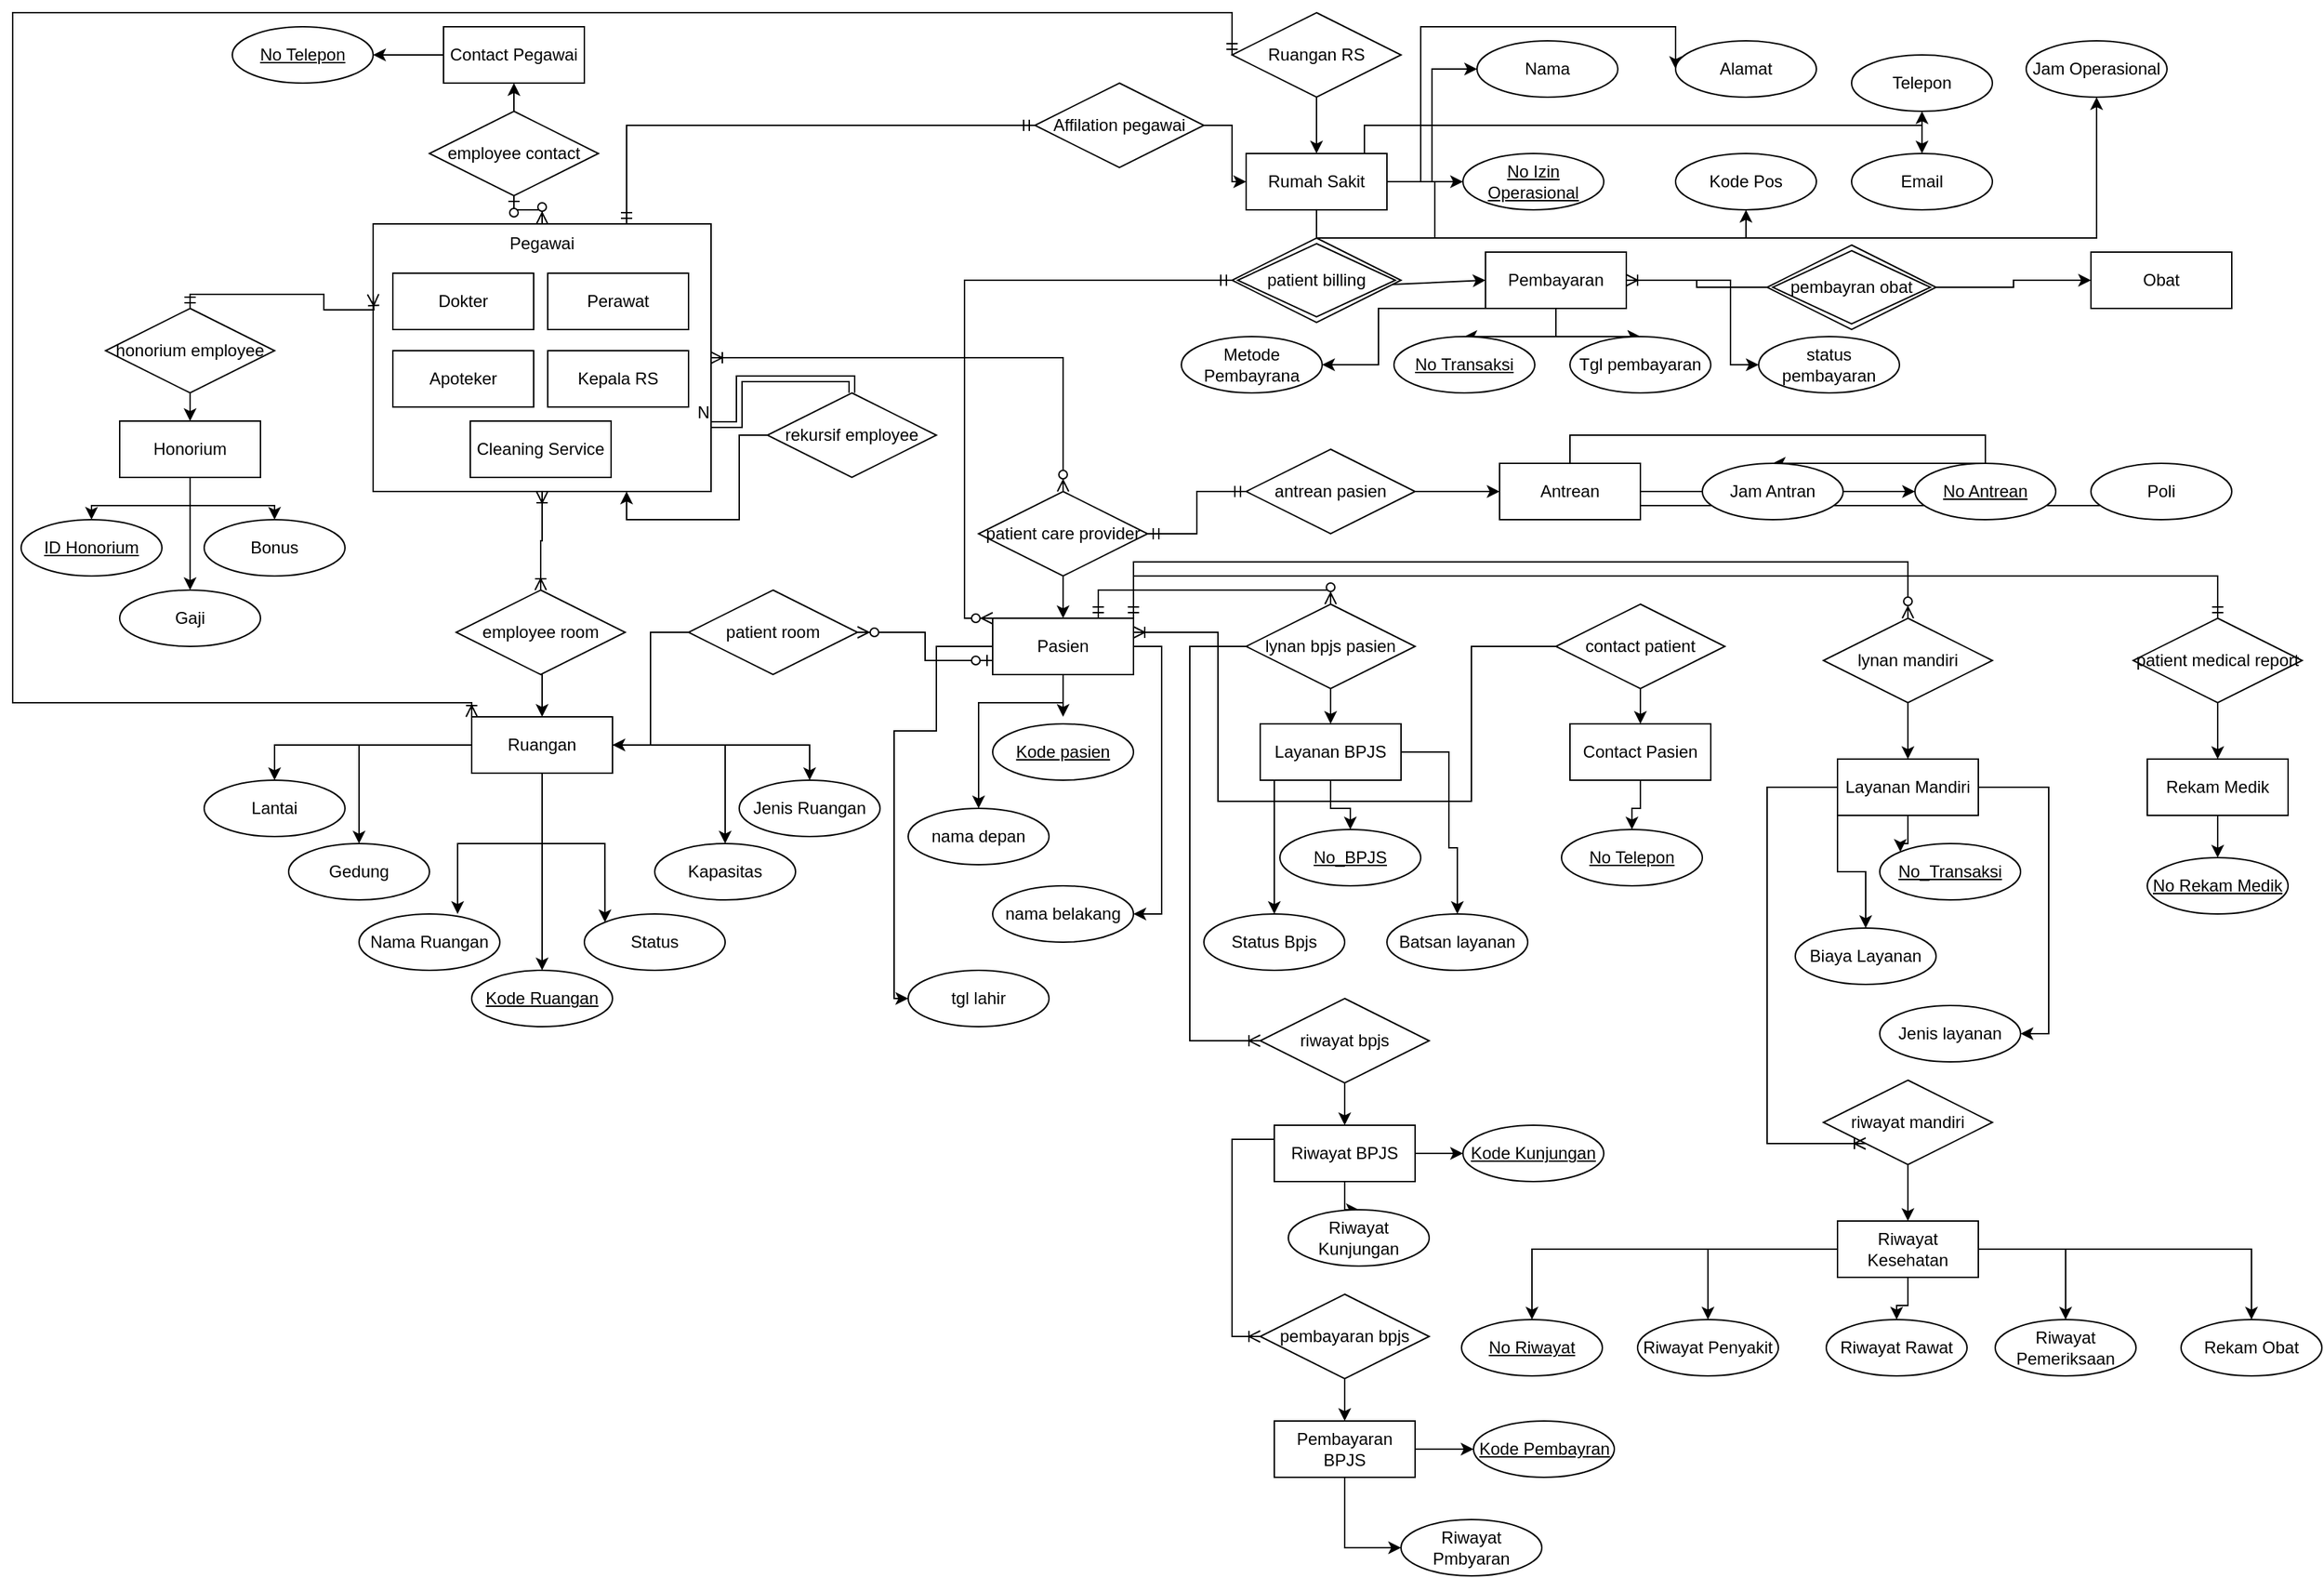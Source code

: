 <mxfile version="21.1.1" type="github">
  <diagram name="Halaman-1" id="XmxOvHVFqEo9q_UAqhoj">
    <mxGraphModel dx="1120" dy="452" grid="1" gridSize="10" guides="1" tooltips="1" connect="1" arrows="1" fold="1" page="1" pageScale="1" pageWidth="827" pageHeight="1169" math="0" shadow="0">
      <root>
        <mxCell id="0" />
        <mxCell id="1" parent="0" />
        <mxCell id="PxqxfpaHqG03hSLTdIMs-1" value="Pegawai" style="whiteSpace=wrap;html=1;align=center;verticalAlign=top;" parent="1" vertex="1">
          <mxGeometry x="266" y="170" width="240" height="190" as="geometry" />
        </mxCell>
        <mxCell id="PxqxfpaHqG03hSLTdIMs-2" value="Dokter" style="whiteSpace=wrap;html=1;align=center;" parent="1" vertex="1">
          <mxGeometry x="280" y="205" width="100" height="40" as="geometry" />
        </mxCell>
        <mxCell id="PxqxfpaHqG03hSLTdIMs-3" value="Perawat" style="whiteSpace=wrap;html=1;align=center;" parent="1" vertex="1">
          <mxGeometry x="390" y="205" width="100" height="40" as="geometry" />
        </mxCell>
        <mxCell id="PxqxfpaHqG03hSLTdIMs-4" value="Apoteker" style="whiteSpace=wrap;html=1;align=center;" parent="1" vertex="1">
          <mxGeometry x="280" y="260" width="100" height="40" as="geometry" />
        </mxCell>
        <mxCell id="PxqxfpaHqG03hSLTdIMs-5" value="Kepala RS" style="whiteSpace=wrap;html=1;align=center;" parent="1" vertex="1">
          <mxGeometry x="390" y="260" width="100" height="40" as="geometry" />
        </mxCell>
        <mxCell id="PxqxfpaHqG03hSLTdIMs-6" value="Cleaning Service" style="whiteSpace=wrap;html=1;align=center;" parent="1" vertex="1">
          <mxGeometry x="335" y="310" width="100" height="40" as="geometry" />
        </mxCell>
        <mxCell id="PxqxfpaHqG03hSLTdIMs-29" style="edgeStyle=orthogonalEdgeStyle;rounded=0;orthogonalLoop=1;jettySize=auto;html=1;exitX=0;exitY=0.5;exitDx=0;exitDy=0;entryX=1;entryY=0.5;entryDx=0;entryDy=0;" parent="1" source="PxqxfpaHqG03hSLTdIMs-8" target="PxqxfpaHqG03hSLTdIMs-9" edge="1">
          <mxGeometry relative="1" as="geometry" />
        </mxCell>
        <mxCell id="PxqxfpaHqG03hSLTdIMs-8" value="Contact Pegawai" style="whiteSpace=wrap;html=1;align=center;" parent="1" vertex="1">
          <mxGeometry x="316" y="30" width="100" height="40" as="geometry" />
        </mxCell>
        <mxCell id="PxqxfpaHqG03hSLTdIMs-9" value="No Telepon" style="ellipse;whiteSpace=wrap;html=1;align=center;fontStyle=4;" parent="1" vertex="1">
          <mxGeometry x="166" y="30" width="100" height="40" as="geometry" />
        </mxCell>
        <mxCell id="PxqxfpaHqG03hSLTdIMs-28" style="edgeStyle=orthogonalEdgeStyle;rounded=0;orthogonalLoop=1;jettySize=auto;html=1;exitX=0.5;exitY=0;exitDx=0;exitDy=0;entryX=0.5;entryY=1;entryDx=0;entryDy=0;" parent="1" source="PxqxfpaHqG03hSLTdIMs-13" target="PxqxfpaHqG03hSLTdIMs-8" edge="1">
          <mxGeometry relative="1" as="geometry" />
        </mxCell>
        <mxCell id="PxqxfpaHqG03hSLTdIMs-13" value="employee contact" style="shape=rhombus;perimeter=rhombusPerimeter;whiteSpace=wrap;html=1;align=center;" parent="1" vertex="1">
          <mxGeometry x="306" y="90" width="120" height="60" as="geometry" />
        </mxCell>
        <mxCell id="PxqxfpaHqG03hSLTdIMs-31" style="edgeStyle=orthogonalEdgeStyle;rounded=0;orthogonalLoop=1;jettySize=auto;html=1;exitX=0.5;exitY=1;exitDx=0;exitDy=0;entryX=0.5;entryY=0;entryDx=0;entryDy=0;" parent="1" source="PxqxfpaHqG03hSLTdIMs-14" target="PxqxfpaHqG03hSLTdIMs-15" edge="1">
          <mxGeometry relative="1" as="geometry" />
        </mxCell>
        <mxCell id="PxqxfpaHqG03hSLTdIMs-14" value="employee room" style="shape=rhombus;perimeter=rhombusPerimeter;whiteSpace=wrap;html=1;align=center;" parent="1" vertex="1">
          <mxGeometry x="325" y="430" width="120" height="60" as="geometry" />
        </mxCell>
        <mxCell id="PxqxfpaHqG03hSLTdIMs-32" style="edgeStyle=orthogonalEdgeStyle;rounded=0;orthogonalLoop=1;jettySize=auto;html=1;exitX=0;exitY=0.5;exitDx=0;exitDy=0;entryX=0.5;entryY=0;entryDx=0;entryDy=0;" parent="1" source="PxqxfpaHqG03hSLTdIMs-15" target="PxqxfpaHqG03hSLTdIMs-17" edge="1">
          <mxGeometry relative="1" as="geometry" />
        </mxCell>
        <mxCell id="PxqxfpaHqG03hSLTdIMs-33" style="edgeStyle=orthogonalEdgeStyle;rounded=0;orthogonalLoop=1;jettySize=auto;html=1;" parent="1" source="PxqxfpaHqG03hSLTdIMs-15" target="PxqxfpaHqG03hSLTdIMs-16" edge="1">
          <mxGeometry relative="1" as="geometry" />
        </mxCell>
        <mxCell id="PxqxfpaHqG03hSLTdIMs-34" style="edgeStyle=orthogonalEdgeStyle;rounded=0;orthogonalLoop=1;jettySize=auto;html=1;entryX=0.5;entryY=0;entryDx=0;entryDy=0;" parent="1" source="PxqxfpaHqG03hSLTdIMs-15" target="PxqxfpaHqG03hSLTdIMs-18" edge="1">
          <mxGeometry relative="1" as="geometry" />
        </mxCell>
        <mxCell id="PxqxfpaHqG03hSLTdIMs-35" style="edgeStyle=orthogonalEdgeStyle;rounded=0;orthogonalLoop=1;jettySize=auto;html=1;entryX=0.5;entryY=0;entryDx=0;entryDy=0;" parent="1" source="PxqxfpaHqG03hSLTdIMs-15" target="PxqxfpaHqG03hSLTdIMs-20" edge="1">
          <mxGeometry relative="1" as="geometry" />
        </mxCell>
        <mxCell id="PxqxfpaHqG03hSLTdIMs-36" style="edgeStyle=orthogonalEdgeStyle;rounded=0;orthogonalLoop=1;jettySize=auto;html=1;entryX=0.5;entryY=0;entryDx=0;entryDy=0;" parent="1" source="PxqxfpaHqG03hSLTdIMs-15" target="PxqxfpaHqG03hSLTdIMs-21" edge="1">
          <mxGeometry relative="1" as="geometry" />
        </mxCell>
        <mxCell id="PxqxfpaHqG03hSLTdIMs-37" style="edgeStyle=orthogonalEdgeStyle;rounded=0;orthogonalLoop=1;jettySize=auto;html=1;entryX=0;entryY=0;entryDx=0;entryDy=0;" parent="1" source="PxqxfpaHqG03hSLTdIMs-15" target="PxqxfpaHqG03hSLTdIMs-22" edge="1">
          <mxGeometry relative="1" as="geometry" />
        </mxCell>
        <mxCell id="PxqxfpaHqG03hSLTdIMs-38" style="edgeStyle=orthogonalEdgeStyle;rounded=0;orthogonalLoop=1;jettySize=auto;html=1;entryX=0.7;entryY=0;entryDx=0;entryDy=0;entryPerimeter=0;" parent="1" source="PxqxfpaHqG03hSLTdIMs-15" target="PxqxfpaHqG03hSLTdIMs-19" edge="1">
          <mxGeometry relative="1" as="geometry" />
        </mxCell>
        <mxCell id="PxqxfpaHqG03hSLTdIMs-15" value="Ruangan" style="whiteSpace=wrap;html=1;align=center;" parent="1" vertex="1">
          <mxGeometry x="336" y="520" width="100" height="40" as="geometry" />
        </mxCell>
        <mxCell id="PxqxfpaHqG03hSLTdIMs-16" value="Kode Ruangan" style="ellipse;whiteSpace=wrap;html=1;align=center;fontStyle=4;" parent="1" vertex="1">
          <mxGeometry x="336" y="700" width="100" height="40" as="geometry" />
        </mxCell>
        <mxCell id="PxqxfpaHqG03hSLTdIMs-17" value="Lantai" style="ellipse;whiteSpace=wrap;html=1;align=center;" parent="1" vertex="1">
          <mxGeometry x="146" y="565" width="100" height="40" as="geometry" />
        </mxCell>
        <mxCell id="PxqxfpaHqG03hSLTdIMs-18" value="Gedung" style="ellipse;whiteSpace=wrap;html=1;align=center;" parent="1" vertex="1">
          <mxGeometry x="206" y="610" width="100" height="40" as="geometry" />
        </mxCell>
        <mxCell id="PxqxfpaHqG03hSLTdIMs-19" value="Nama Ruangan" style="ellipse;whiteSpace=wrap;html=1;align=center;" parent="1" vertex="1">
          <mxGeometry x="256" y="660" width="100" height="40" as="geometry" />
        </mxCell>
        <mxCell id="PxqxfpaHqG03hSLTdIMs-20" value="Jenis Ruangan" style="ellipse;whiteSpace=wrap;html=1;align=center;" parent="1" vertex="1">
          <mxGeometry x="526" y="565" width="100" height="40" as="geometry" />
        </mxCell>
        <mxCell id="PxqxfpaHqG03hSLTdIMs-21" value="Kapasitas" style="ellipse;whiteSpace=wrap;html=1;align=center;" parent="1" vertex="1">
          <mxGeometry x="466" y="610" width="100" height="40" as="geometry" />
        </mxCell>
        <mxCell id="PxqxfpaHqG03hSLTdIMs-22" value="Status" style="ellipse;whiteSpace=wrap;html=1;align=center;" parent="1" vertex="1">
          <mxGeometry x="416" y="660" width="100" height="40" as="geometry" />
        </mxCell>
        <mxCell id="mDD73wP0_zgOxC7ukqkO-9" style="edgeStyle=orthogonalEdgeStyle;rounded=0;orthogonalLoop=1;jettySize=auto;html=1;" edge="1" parent="1" source="mDD73wP0_zgOxC7ukqkO-1" target="mDD73wP0_zgOxC7ukqkO-2">
          <mxGeometry relative="1" as="geometry" />
        </mxCell>
        <mxCell id="mDD73wP0_zgOxC7ukqkO-1" value="honorium employee" style="shape=rhombus;perimeter=rhombusPerimeter;whiteSpace=wrap;html=1;align=center;" vertex="1" parent="1">
          <mxGeometry x="76" y="230" width="120" height="60" as="geometry" />
        </mxCell>
        <mxCell id="mDD73wP0_zgOxC7ukqkO-6" style="edgeStyle=orthogonalEdgeStyle;rounded=0;orthogonalLoop=1;jettySize=auto;html=1;exitX=0.5;exitY=1;exitDx=0;exitDy=0;entryX=0.5;entryY=0;entryDx=0;entryDy=0;" edge="1" parent="1" source="mDD73wP0_zgOxC7ukqkO-2" target="mDD73wP0_zgOxC7ukqkO-4">
          <mxGeometry relative="1" as="geometry" />
        </mxCell>
        <mxCell id="mDD73wP0_zgOxC7ukqkO-7" style="edgeStyle=orthogonalEdgeStyle;rounded=0;orthogonalLoop=1;jettySize=auto;html=1;entryX=0.5;entryY=0;entryDx=0;entryDy=0;" edge="1" parent="1" source="mDD73wP0_zgOxC7ukqkO-2" target="mDD73wP0_zgOxC7ukqkO-3">
          <mxGeometry relative="1" as="geometry" />
        </mxCell>
        <mxCell id="mDD73wP0_zgOxC7ukqkO-8" style="edgeStyle=orthogonalEdgeStyle;rounded=0;orthogonalLoop=1;jettySize=auto;html=1;entryX=0.5;entryY=0;entryDx=0;entryDy=0;" edge="1" parent="1" source="mDD73wP0_zgOxC7ukqkO-2" target="mDD73wP0_zgOxC7ukqkO-5">
          <mxGeometry relative="1" as="geometry" />
        </mxCell>
        <mxCell id="mDD73wP0_zgOxC7ukqkO-2" value="Honorium" style="whiteSpace=wrap;html=1;align=center;" vertex="1" parent="1">
          <mxGeometry x="86" y="310" width="100" height="40" as="geometry" />
        </mxCell>
        <mxCell id="mDD73wP0_zgOxC7ukqkO-3" value="ID Honorium" style="ellipse;whiteSpace=wrap;html=1;align=center;fontStyle=4;" vertex="1" parent="1">
          <mxGeometry x="16" y="380" width="100" height="40" as="geometry" />
        </mxCell>
        <mxCell id="mDD73wP0_zgOxC7ukqkO-4" value="Gaji" style="ellipse;whiteSpace=wrap;html=1;align=center;" vertex="1" parent="1">
          <mxGeometry x="86" y="430" width="100" height="40" as="geometry" />
        </mxCell>
        <mxCell id="mDD73wP0_zgOxC7ukqkO-5" value="Bonus" style="ellipse;whiteSpace=wrap;html=1;align=center;" vertex="1" parent="1">
          <mxGeometry x="146" y="380" width="100" height="40" as="geometry" />
        </mxCell>
        <mxCell id="mDD73wP0_zgOxC7ukqkO-16" style="edgeStyle=orthogonalEdgeStyle;rounded=0;orthogonalLoop=1;jettySize=auto;html=1;" edge="1" parent="1" source="mDD73wP0_zgOxC7ukqkO-10" target="mDD73wP0_zgOxC7ukqkO-11">
          <mxGeometry relative="1" as="geometry" />
        </mxCell>
        <mxCell id="mDD73wP0_zgOxC7ukqkO-10" value="patient care provider" style="shape=rhombus;perimeter=rhombusPerimeter;whiteSpace=wrap;html=1;align=center;" vertex="1" parent="1">
          <mxGeometry x="696" y="360" width="120" height="60" as="geometry" />
        </mxCell>
        <mxCell id="mDD73wP0_zgOxC7ukqkO-17" style="edgeStyle=orthogonalEdgeStyle;rounded=0;orthogonalLoop=1;jettySize=auto;html=1;" edge="1" parent="1" source="mDD73wP0_zgOxC7ukqkO-11">
          <mxGeometry relative="1" as="geometry">
            <mxPoint x="756" y="520" as="targetPoint" />
          </mxGeometry>
        </mxCell>
        <mxCell id="mDD73wP0_zgOxC7ukqkO-18" style="edgeStyle=orthogonalEdgeStyle;rounded=0;orthogonalLoop=1;jettySize=auto;html=1;entryX=0.5;entryY=0;entryDx=0;entryDy=0;" edge="1" parent="1" source="mDD73wP0_zgOxC7ukqkO-11" target="mDD73wP0_zgOxC7ukqkO-13">
          <mxGeometry relative="1" as="geometry">
            <Array as="points">
              <mxPoint x="756" y="510" />
              <mxPoint x="696" y="510" />
            </Array>
          </mxGeometry>
        </mxCell>
        <mxCell id="mDD73wP0_zgOxC7ukqkO-19" style="edgeStyle=orthogonalEdgeStyle;rounded=0;orthogonalLoop=1;jettySize=auto;html=1;entryX=1;entryY=0.5;entryDx=0;entryDy=0;" edge="1" parent="1" source="mDD73wP0_zgOxC7ukqkO-11" target="mDD73wP0_zgOxC7ukqkO-14">
          <mxGeometry relative="1" as="geometry">
            <Array as="points">
              <mxPoint x="826" y="470" />
              <mxPoint x="826" y="660" />
            </Array>
          </mxGeometry>
        </mxCell>
        <mxCell id="mDD73wP0_zgOxC7ukqkO-20" style="edgeStyle=orthogonalEdgeStyle;rounded=0;orthogonalLoop=1;jettySize=auto;html=1;entryX=0;entryY=0.5;entryDx=0;entryDy=0;" edge="1" parent="1" source="mDD73wP0_zgOxC7ukqkO-11" target="mDD73wP0_zgOxC7ukqkO-15">
          <mxGeometry relative="1" as="geometry">
            <Array as="points">
              <mxPoint x="666" y="470" />
              <mxPoint x="666" y="530" />
              <mxPoint x="636" y="530" />
              <mxPoint x="636" y="720" />
            </Array>
          </mxGeometry>
        </mxCell>
        <mxCell id="mDD73wP0_zgOxC7ukqkO-11" value="Pasien" style="whiteSpace=wrap;html=1;align=center;" vertex="1" parent="1">
          <mxGeometry x="706" y="450" width="100" height="40" as="geometry" />
        </mxCell>
        <mxCell id="mDD73wP0_zgOxC7ukqkO-12" value="Kode pasien" style="ellipse;whiteSpace=wrap;html=1;align=center;fontStyle=4;" vertex="1" parent="1">
          <mxGeometry x="706" y="525" width="100" height="40" as="geometry" />
        </mxCell>
        <mxCell id="mDD73wP0_zgOxC7ukqkO-13" value="nama depan" style="ellipse;whiteSpace=wrap;html=1;align=center;" vertex="1" parent="1">
          <mxGeometry x="646" y="585" width="100" height="40" as="geometry" />
        </mxCell>
        <mxCell id="mDD73wP0_zgOxC7ukqkO-14" value="nama belakang" style="ellipse;whiteSpace=wrap;html=1;align=center;" vertex="1" parent="1">
          <mxGeometry x="706" y="640" width="100" height="40" as="geometry" />
        </mxCell>
        <mxCell id="mDD73wP0_zgOxC7ukqkO-15" value="tgl lahir" style="ellipse;whiteSpace=wrap;html=1;align=center;" vertex="1" parent="1">
          <mxGeometry x="646" y="700" width="100" height="40" as="geometry" />
        </mxCell>
        <mxCell id="mDD73wP0_zgOxC7ukqkO-29" style="edgeStyle=orthogonalEdgeStyle;rounded=0;orthogonalLoop=1;jettySize=auto;html=1;entryX=0.75;entryY=1;entryDx=0;entryDy=0;" edge="1" parent="1" source="mDD73wP0_zgOxC7ukqkO-21" target="PxqxfpaHqG03hSLTdIMs-1">
          <mxGeometry relative="1" as="geometry" />
        </mxCell>
        <mxCell id="mDD73wP0_zgOxC7ukqkO-21" value="rekursif employee" style="shape=rhombus;perimeter=rhombusPerimeter;whiteSpace=wrap;html=1;align=center;" vertex="1" parent="1">
          <mxGeometry x="546" y="290" width="120" height="60" as="geometry" />
        </mxCell>
        <mxCell id="mDD73wP0_zgOxC7ukqkO-23" value="" style="edgeStyle=orthogonalEdgeStyle;fontSize=12;html=1;endArrow=ERzeroToMany;startArrow=ERzeroToOne;rounded=0;exitX=0.5;exitY=1;exitDx=0;exitDy=0;entryX=0.5;entryY=0;entryDx=0;entryDy=0;" edge="1" parent="1" source="PxqxfpaHqG03hSLTdIMs-13" target="PxqxfpaHqG03hSLTdIMs-1">
          <mxGeometry width="100" height="100" relative="1" as="geometry">
            <mxPoint x="446" y="290" as="sourcePoint" />
            <mxPoint x="546" y="190" as="targetPoint" />
          </mxGeometry>
        </mxCell>
        <mxCell id="mDD73wP0_zgOxC7ukqkO-25" value="" style="edgeStyle=orthogonalEdgeStyle;fontSize=12;html=1;endArrow=ERoneToMany;startArrow=ERoneToMany;rounded=0;exitX=0.5;exitY=1;exitDx=0;exitDy=0;entryX=0.5;entryY=0;entryDx=0;entryDy=0;" edge="1" parent="1" source="PxqxfpaHqG03hSLTdIMs-1" target="PxqxfpaHqG03hSLTdIMs-14">
          <mxGeometry width="100" height="100" relative="1" as="geometry">
            <mxPoint x="446" y="490" as="sourcePoint" />
            <mxPoint x="546" y="390" as="targetPoint" />
          </mxGeometry>
        </mxCell>
        <mxCell id="mDD73wP0_zgOxC7ukqkO-26" value="" style="edgeStyle=orthogonalEdgeStyle;fontSize=12;html=1;endArrow=ERoneToMany;startArrow=ERmandOne;rounded=0;exitX=0.5;exitY=0;exitDx=0;exitDy=0;" edge="1" parent="1" source="mDD73wP0_zgOxC7ukqkO-1">
          <mxGeometry width="100" height="100" relative="1" as="geometry">
            <mxPoint x="446" y="290" as="sourcePoint" />
            <mxPoint x="266" y="220" as="targetPoint" />
          </mxGeometry>
        </mxCell>
        <mxCell id="mDD73wP0_zgOxC7ukqkO-27" value="" style="edgeStyle=orthogonalEdgeStyle;fontSize=12;html=1;endArrow=ERoneToMany;startArrow=ERzeroToMany;rounded=0;exitX=0.5;exitY=0;exitDx=0;exitDy=0;entryX=1;entryY=0.5;entryDx=0;entryDy=0;" edge="1" parent="1" source="mDD73wP0_zgOxC7ukqkO-10" target="PxqxfpaHqG03hSLTdIMs-1">
          <mxGeometry width="100" height="100" relative="1" as="geometry">
            <mxPoint x="446" y="390" as="sourcePoint" />
            <mxPoint x="546" y="290" as="targetPoint" />
          </mxGeometry>
        </mxCell>
        <mxCell id="mDD73wP0_zgOxC7ukqkO-146" style="edgeStyle=orthogonalEdgeStyle;rounded=0;orthogonalLoop=1;jettySize=auto;html=1;entryX=0.5;entryY=0;entryDx=0;entryDy=0;" edge="1" parent="1" source="mDD73wP0_zgOxC7ukqkO-30" target="mDD73wP0_zgOxC7ukqkO-142">
          <mxGeometry relative="1" as="geometry" />
        </mxCell>
        <mxCell id="mDD73wP0_zgOxC7ukqkO-147" style="edgeStyle=orthogonalEdgeStyle;rounded=0;orthogonalLoop=1;jettySize=auto;html=1;" edge="1" parent="1" source="mDD73wP0_zgOxC7ukqkO-30" target="mDD73wP0_zgOxC7ukqkO-143">
          <mxGeometry relative="1" as="geometry">
            <Array as="points">
              <mxPoint x="906" y="600" />
              <mxPoint x="906" y="600" />
            </Array>
          </mxGeometry>
        </mxCell>
        <mxCell id="mDD73wP0_zgOxC7ukqkO-148" style="edgeStyle=orthogonalEdgeStyle;rounded=0;orthogonalLoop=1;jettySize=auto;html=1;entryX=0.5;entryY=0;entryDx=0;entryDy=0;" edge="1" parent="1" source="mDD73wP0_zgOxC7ukqkO-30" target="mDD73wP0_zgOxC7ukqkO-144">
          <mxGeometry relative="1" as="geometry">
            <Array as="points">
              <mxPoint x="1030" y="545" />
              <mxPoint x="1030" y="613" />
              <mxPoint x="1036" y="613" />
            </Array>
          </mxGeometry>
        </mxCell>
        <mxCell id="mDD73wP0_zgOxC7ukqkO-30" value="Layanan BPJS" style="whiteSpace=wrap;html=1;align=center;" vertex="1" parent="1">
          <mxGeometry x="896" y="525" width="100" height="40" as="geometry" />
        </mxCell>
        <mxCell id="mDD73wP0_zgOxC7ukqkO-126" style="edgeStyle=orthogonalEdgeStyle;rounded=0;orthogonalLoop=1;jettySize=auto;html=1;" edge="1" parent="1" source="mDD73wP0_zgOxC7ukqkO-31" target="mDD73wP0_zgOxC7ukqkO-125">
          <mxGeometry relative="1" as="geometry" />
        </mxCell>
        <mxCell id="mDD73wP0_zgOxC7ukqkO-31" value="Contact Pasien" style="whiteSpace=wrap;html=1;align=center;" vertex="1" parent="1">
          <mxGeometry x="1116" y="525" width="100" height="40" as="geometry" />
        </mxCell>
        <mxCell id="mDD73wP0_zgOxC7ukqkO-130" style="edgeStyle=orthogonalEdgeStyle;rounded=0;orthogonalLoop=1;jettySize=auto;html=1;entryX=0;entryY=0;entryDx=0;entryDy=0;" edge="1" parent="1" source="mDD73wP0_zgOxC7ukqkO-32" target="mDD73wP0_zgOxC7ukqkO-127">
          <mxGeometry relative="1" as="geometry" />
        </mxCell>
        <mxCell id="mDD73wP0_zgOxC7ukqkO-131" style="edgeStyle=orthogonalEdgeStyle;rounded=0;orthogonalLoop=1;jettySize=auto;html=1;exitX=0;exitY=1;exitDx=0;exitDy=0;entryX=0.5;entryY=0;entryDx=0;entryDy=0;" edge="1" parent="1" source="mDD73wP0_zgOxC7ukqkO-32" target="mDD73wP0_zgOxC7ukqkO-128">
          <mxGeometry relative="1" as="geometry" />
        </mxCell>
        <mxCell id="mDD73wP0_zgOxC7ukqkO-132" style="edgeStyle=orthogonalEdgeStyle;rounded=0;orthogonalLoop=1;jettySize=auto;html=1;entryX=1;entryY=0.5;entryDx=0;entryDy=0;" edge="1" parent="1" source="mDD73wP0_zgOxC7ukqkO-32" target="mDD73wP0_zgOxC7ukqkO-129">
          <mxGeometry relative="1" as="geometry">
            <Array as="points">
              <mxPoint x="1456" y="570" />
              <mxPoint x="1456" y="745" />
            </Array>
          </mxGeometry>
        </mxCell>
        <mxCell id="mDD73wP0_zgOxC7ukqkO-32" value="Layanan Mandiri" style="whiteSpace=wrap;html=1;align=center;" vertex="1" parent="1">
          <mxGeometry x="1306" y="550" width="100" height="40" as="geometry" />
        </mxCell>
        <mxCell id="mDD73wP0_zgOxC7ukqkO-117" style="edgeStyle=orthogonalEdgeStyle;rounded=0;orthogonalLoop=1;jettySize=auto;html=1;entryX=0.5;entryY=0;entryDx=0;entryDy=0;" edge="1" parent="1" source="mDD73wP0_zgOxC7ukqkO-33" target="mDD73wP0_zgOxC7ukqkO-116">
          <mxGeometry relative="1" as="geometry" />
        </mxCell>
        <mxCell id="mDD73wP0_zgOxC7ukqkO-33" value="Rekam Medik" style="whiteSpace=wrap;html=1;align=center;" vertex="1" parent="1">
          <mxGeometry x="1526" y="550" width="100" height="40" as="geometry" />
        </mxCell>
        <mxCell id="mDD73wP0_zgOxC7ukqkO-111" style="edgeStyle=orthogonalEdgeStyle;rounded=0;orthogonalLoop=1;jettySize=auto;html=1;entryX=0.5;entryY=0;entryDx=0;entryDy=0;" edge="1" parent="1" source="mDD73wP0_zgOxC7ukqkO-34" target="mDD73wP0_zgOxC7ukqkO-105">
          <mxGeometry relative="1" as="geometry" />
        </mxCell>
        <mxCell id="mDD73wP0_zgOxC7ukqkO-112" style="edgeStyle=orthogonalEdgeStyle;rounded=0;orthogonalLoop=1;jettySize=auto;html=1;entryX=0.5;entryY=0;entryDx=0;entryDy=0;" edge="1" parent="1" source="mDD73wP0_zgOxC7ukqkO-34" target="mDD73wP0_zgOxC7ukqkO-107">
          <mxGeometry relative="1" as="geometry" />
        </mxCell>
        <mxCell id="mDD73wP0_zgOxC7ukqkO-113" style="edgeStyle=orthogonalEdgeStyle;rounded=0;orthogonalLoop=1;jettySize=auto;html=1;entryX=0.5;entryY=0;entryDx=0;entryDy=0;" edge="1" parent="1" source="mDD73wP0_zgOxC7ukqkO-34" target="mDD73wP0_zgOxC7ukqkO-106">
          <mxGeometry relative="1" as="geometry" />
        </mxCell>
        <mxCell id="mDD73wP0_zgOxC7ukqkO-114" style="edgeStyle=orthogonalEdgeStyle;rounded=0;orthogonalLoop=1;jettySize=auto;html=1;entryX=0.5;entryY=0;entryDx=0;entryDy=0;" edge="1" parent="1" source="mDD73wP0_zgOxC7ukqkO-34" target="mDD73wP0_zgOxC7ukqkO-110">
          <mxGeometry relative="1" as="geometry" />
        </mxCell>
        <mxCell id="mDD73wP0_zgOxC7ukqkO-115" style="edgeStyle=orthogonalEdgeStyle;rounded=0;orthogonalLoop=1;jettySize=auto;html=1;entryX=0.5;entryY=0;entryDx=0;entryDy=0;" edge="1" parent="1" source="mDD73wP0_zgOxC7ukqkO-34" target="mDD73wP0_zgOxC7ukqkO-108">
          <mxGeometry relative="1" as="geometry" />
        </mxCell>
        <mxCell id="mDD73wP0_zgOxC7ukqkO-34" value="Riwayat Kesehatan" style="whiteSpace=wrap;html=1;align=center;" vertex="1" parent="1">
          <mxGeometry x="1306" y="878" width="100" height="40" as="geometry" />
        </mxCell>
        <mxCell id="mDD73wP0_zgOxC7ukqkO-139" style="edgeStyle=orthogonalEdgeStyle;rounded=0;orthogonalLoop=1;jettySize=auto;html=1;entryX=0;entryY=0.5;entryDx=0;entryDy=0;" edge="1" parent="1" source="mDD73wP0_zgOxC7ukqkO-35" target="mDD73wP0_zgOxC7ukqkO-137">
          <mxGeometry relative="1" as="geometry" />
        </mxCell>
        <mxCell id="mDD73wP0_zgOxC7ukqkO-140" style="edgeStyle=orthogonalEdgeStyle;rounded=0;orthogonalLoop=1;jettySize=auto;html=1;" edge="1" parent="1" source="mDD73wP0_zgOxC7ukqkO-35" target="mDD73wP0_zgOxC7ukqkO-138">
          <mxGeometry relative="1" as="geometry" />
        </mxCell>
        <mxCell id="mDD73wP0_zgOxC7ukqkO-35" value="Riwayat BPJS" style="whiteSpace=wrap;html=1;align=center;" vertex="1" parent="1">
          <mxGeometry x="906" y="810" width="100" height="40" as="geometry" />
        </mxCell>
        <mxCell id="mDD73wP0_zgOxC7ukqkO-121" style="edgeStyle=orthogonalEdgeStyle;rounded=0;orthogonalLoop=1;jettySize=auto;html=1;entryX=0;entryY=0.5;entryDx=0;entryDy=0;" edge="1" parent="1" source="mDD73wP0_zgOxC7ukqkO-36" target="mDD73wP0_zgOxC7ukqkO-118">
          <mxGeometry relative="1" as="geometry" />
        </mxCell>
        <mxCell id="mDD73wP0_zgOxC7ukqkO-122" style="edgeStyle=orthogonalEdgeStyle;rounded=0;orthogonalLoop=1;jettySize=auto;html=1;entryX=0.5;entryY=0;entryDx=0;entryDy=0;" edge="1" parent="1" source="mDD73wP0_zgOxC7ukqkO-36" target="mDD73wP0_zgOxC7ukqkO-119">
          <mxGeometry relative="1" as="geometry">
            <Array as="points">
              <mxPoint x="1116" y="320" />
              <mxPoint x="1411" y="320" />
            </Array>
          </mxGeometry>
        </mxCell>
        <mxCell id="mDD73wP0_zgOxC7ukqkO-123" style="edgeStyle=orthogonalEdgeStyle;rounded=0;orthogonalLoop=1;jettySize=auto;html=1;entryX=0.5;entryY=1;entryDx=0;entryDy=0;" edge="1" parent="1" source="mDD73wP0_zgOxC7ukqkO-36" target="mDD73wP0_zgOxC7ukqkO-120">
          <mxGeometry relative="1" as="geometry">
            <Array as="points">
              <mxPoint x="1116" y="370" />
              <mxPoint x="1536" y="370" />
            </Array>
          </mxGeometry>
        </mxCell>
        <mxCell id="mDD73wP0_zgOxC7ukqkO-36" value="Antrean" style="whiteSpace=wrap;html=1;align=center;" vertex="1" parent="1">
          <mxGeometry x="1066" y="340" width="100" height="40" as="geometry" />
        </mxCell>
        <mxCell id="mDD73wP0_zgOxC7ukqkO-135" style="edgeStyle=orthogonalEdgeStyle;rounded=0;orthogonalLoop=1;jettySize=auto;html=1;entryX=0;entryY=0.5;entryDx=0;entryDy=0;" edge="1" parent="1" source="mDD73wP0_zgOxC7ukqkO-37" target="mDD73wP0_zgOxC7ukqkO-133">
          <mxGeometry relative="1" as="geometry" />
        </mxCell>
        <mxCell id="mDD73wP0_zgOxC7ukqkO-136" style="edgeStyle=orthogonalEdgeStyle;rounded=0;orthogonalLoop=1;jettySize=auto;html=1;entryX=0;entryY=0.5;entryDx=0;entryDy=0;" edge="1" parent="1" source="mDD73wP0_zgOxC7ukqkO-37" target="mDD73wP0_zgOxC7ukqkO-134">
          <mxGeometry relative="1" as="geometry" />
        </mxCell>
        <mxCell id="mDD73wP0_zgOxC7ukqkO-37" value="Pembayaran BPJS" style="whiteSpace=wrap;html=1;align=center;" vertex="1" parent="1">
          <mxGeometry x="906" y="1020" width="100" height="40" as="geometry" />
        </mxCell>
        <mxCell id="mDD73wP0_zgOxC7ukqkO-97" style="edgeStyle=orthogonalEdgeStyle;rounded=0;orthogonalLoop=1;jettySize=auto;html=1;entryX=0;entryY=0.5;entryDx=0;entryDy=0;" edge="1" parent="1" source="mDD73wP0_zgOxC7ukqkO-38" target="mDD73wP0_zgOxC7ukqkO-90">
          <mxGeometry relative="1" as="geometry" />
        </mxCell>
        <mxCell id="mDD73wP0_zgOxC7ukqkO-98" style="edgeStyle=orthogonalEdgeStyle;rounded=0;orthogonalLoop=1;jettySize=auto;html=1;entryX=0;entryY=0.5;entryDx=0;entryDy=0;" edge="1" parent="1" source="mDD73wP0_zgOxC7ukqkO-38" target="mDD73wP0_zgOxC7ukqkO-91">
          <mxGeometry relative="1" as="geometry" />
        </mxCell>
        <mxCell id="mDD73wP0_zgOxC7ukqkO-99" style="edgeStyle=orthogonalEdgeStyle;rounded=0;orthogonalLoop=1;jettySize=auto;html=1;entryX=0;entryY=0.5;entryDx=0;entryDy=0;" edge="1" parent="1" source="mDD73wP0_zgOxC7ukqkO-38" target="mDD73wP0_zgOxC7ukqkO-92">
          <mxGeometry relative="1" as="geometry">
            <Array as="points">
              <mxPoint x="1010" y="140" />
              <mxPoint x="1010" y="30" />
              <mxPoint x="1191" y="30" />
            </Array>
          </mxGeometry>
        </mxCell>
        <mxCell id="mDD73wP0_zgOxC7ukqkO-101" style="edgeStyle=orthogonalEdgeStyle;rounded=0;orthogonalLoop=1;jettySize=auto;html=1;entryX=0.5;entryY=1;entryDx=0;entryDy=0;" edge="1" parent="1" source="mDD73wP0_zgOxC7ukqkO-38" target="mDD73wP0_zgOxC7ukqkO-93">
          <mxGeometry relative="1" as="geometry">
            <Array as="points">
              <mxPoint x="1020" y="140" />
              <mxPoint x="1020" y="180" />
              <mxPoint x="1241" y="180" />
            </Array>
          </mxGeometry>
        </mxCell>
        <mxCell id="mDD73wP0_zgOxC7ukqkO-102" style="edgeStyle=orthogonalEdgeStyle;rounded=0;orthogonalLoop=1;jettySize=auto;html=1;" edge="1" parent="1" source="mDD73wP0_zgOxC7ukqkO-38" target="mDD73wP0_zgOxC7ukqkO-94">
          <mxGeometry relative="1" as="geometry">
            <Array as="points">
              <mxPoint x="970" y="100" />
              <mxPoint x="1366" y="100" />
            </Array>
          </mxGeometry>
        </mxCell>
        <mxCell id="mDD73wP0_zgOxC7ukqkO-103" style="edgeStyle=orthogonalEdgeStyle;rounded=0;orthogonalLoop=1;jettySize=auto;html=1;entryX=0.5;entryY=0;entryDx=0;entryDy=0;" edge="1" parent="1" source="mDD73wP0_zgOxC7ukqkO-38" target="mDD73wP0_zgOxC7ukqkO-95">
          <mxGeometry relative="1" as="geometry">
            <Array as="points">
              <mxPoint x="970" y="100" />
              <mxPoint x="1366" y="100" />
            </Array>
          </mxGeometry>
        </mxCell>
        <mxCell id="mDD73wP0_zgOxC7ukqkO-104" style="edgeStyle=orthogonalEdgeStyle;rounded=0;orthogonalLoop=1;jettySize=auto;html=1;entryX=0.5;entryY=1;entryDx=0;entryDy=0;" edge="1" parent="1" source="mDD73wP0_zgOxC7ukqkO-38" target="mDD73wP0_zgOxC7ukqkO-96">
          <mxGeometry relative="1" as="geometry">
            <Array as="points">
              <mxPoint x="936" y="180" />
              <mxPoint x="1490" y="180" />
            </Array>
          </mxGeometry>
        </mxCell>
        <mxCell id="mDD73wP0_zgOxC7ukqkO-38" value="Rumah Sakit" style="whiteSpace=wrap;html=1;align=center;" vertex="1" parent="1">
          <mxGeometry x="886" y="120" width="100" height="40" as="geometry" />
        </mxCell>
        <mxCell id="mDD73wP0_zgOxC7ukqkO-153" style="edgeStyle=orthogonalEdgeStyle;rounded=0;orthogonalLoop=1;jettySize=auto;html=1;entryX=0.5;entryY=0;entryDx=0;entryDy=0;" edge="1" parent="1" source="mDD73wP0_zgOxC7ukqkO-39" target="mDD73wP0_zgOxC7ukqkO-149">
          <mxGeometry relative="1" as="geometry" />
        </mxCell>
        <mxCell id="mDD73wP0_zgOxC7ukqkO-154" style="edgeStyle=orthogonalEdgeStyle;rounded=0;orthogonalLoop=1;jettySize=auto;html=1;entryX=0.5;entryY=0;entryDx=0;entryDy=0;" edge="1" parent="1" source="mDD73wP0_zgOxC7ukqkO-39" target="mDD73wP0_zgOxC7ukqkO-151">
          <mxGeometry relative="1" as="geometry" />
        </mxCell>
        <mxCell id="mDD73wP0_zgOxC7ukqkO-155" style="edgeStyle=orthogonalEdgeStyle;rounded=0;orthogonalLoop=1;jettySize=auto;html=1;entryX=1;entryY=0.5;entryDx=0;entryDy=0;" edge="1" parent="1" source="mDD73wP0_zgOxC7ukqkO-39" target="mDD73wP0_zgOxC7ukqkO-150">
          <mxGeometry relative="1" as="geometry">
            <Array as="points">
              <mxPoint x="980" y="230" />
              <mxPoint x="980" y="270" />
            </Array>
          </mxGeometry>
        </mxCell>
        <mxCell id="mDD73wP0_zgOxC7ukqkO-156" style="edgeStyle=orthogonalEdgeStyle;rounded=0;orthogonalLoop=1;jettySize=auto;html=1;entryX=0.5;entryY=0;entryDx=0;entryDy=0;" edge="1" parent="1" source="mDD73wP0_zgOxC7ukqkO-39" target="mDD73wP0_zgOxC7ukqkO-151">
          <mxGeometry relative="1" as="geometry" />
        </mxCell>
        <mxCell id="mDD73wP0_zgOxC7ukqkO-157" style="edgeStyle=orthogonalEdgeStyle;rounded=0;orthogonalLoop=1;jettySize=auto;html=1;entryX=0;entryY=0.5;entryDx=0;entryDy=0;" edge="1" parent="1" source="mDD73wP0_zgOxC7ukqkO-39" target="mDD73wP0_zgOxC7ukqkO-152">
          <mxGeometry relative="1" as="geometry">
            <Array as="points">
              <mxPoint x="1230" y="210" />
              <mxPoint x="1230" y="270" />
            </Array>
          </mxGeometry>
        </mxCell>
        <mxCell id="mDD73wP0_zgOxC7ukqkO-39" value="Pembayaran" style="whiteSpace=wrap;html=1;align=center;" vertex="1" parent="1">
          <mxGeometry x="1056" y="190" width="100" height="40" as="geometry" />
        </mxCell>
        <mxCell id="mDD73wP0_zgOxC7ukqkO-40" value="Obat" style="whiteSpace=wrap;html=1;align=center;" vertex="1" parent="1">
          <mxGeometry x="1486" y="190" width="100" height="40" as="geometry" />
        </mxCell>
        <mxCell id="mDD73wP0_zgOxC7ukqkO-42" style="edgeStyle=none;rounded=0;orthogonalLoop=1;jettySize=auto;html=1;entryX=0;entryY=0.5;entryDx=0;entryDy=0;" edge="1" parent="1" target="mDD73wP0_zgOxC7ukqkO-36">
          <mxGeometry relative="1" as="geometry">
            <mxPoint x="1006" y="360" as="sourcePoint" />
          </mxGeometry>
        </mxCell>
        <mxCell id="mDD73wP0_zgOxC7ukqkO-41" value="antrean pasien" style="shape=rhombus;perimeter=rhombusPerimeter;whiteSpace=wrap;html=1;align=center;" vertex="1" parent="1">
          <mxGeometry x="886" y="330" width="120" height="60" as="geometry" />
        </mxCell>
        <mxCell id="mDD73wP0_zgOxC7ukqkO-54" style="edgeStyle=none;rounded=0;orthogonalLoop=1;jettySize=auto;html=1;entryX=0.5;entryY=0;entryDx=0;entryDy=0;" edge="1" parent="1" source="mDD73wP0_zgOxC7ukqkO-43" target="mDD73wP0_zgOxC7ukqkO-30">
          <mxGeometry relative="1" as="geometry" />
        </mxCell>
        <mxCell id="mDD73wP0_zgOxC7ukqkO-43" value="lynan bpjs pasien" style="shape=rhombus;perimeter=rhombusPerimeter;whiteSpace=wrap;html=1;align=center;" vertex="1" parent="1">
          <mxGeometry x="886" y="440" width="120" height="60" as="geometry" />
        </mxCell>
        <mxCell id="mDD73wP0_zgOxC7ukqkO-49" style="edgeStyle=none;rounded=0;orthogonalLoop=1;jettySize=auto;html=1;entryX=0.5;entryY=0;entryDx=0;entryDy=0;" edge="1" parent="1" source="mDD73wP0_zgOxC7ukqkO-45" target="mDD73wP0_zgOxC7ukqkO-33">
          <mxGeometry relative="1" as="geometry" />
        </mxCell>
        <mxCell id="mDD73wP0_zgOxC7ukqkO-45" value="patient medical report" style="shape=rhombus;perimeter=rhombusPerimeter;whiteSpace=wrap;html=1;align=center;" vertex="1" parent="1">
          <mxGeometry x="1516" y="450" width="120" height="60" as="geometry" />
        </mxCell>
        <mxCell id="mDD73wP0_zgOxC7ukqkO-48" style="edgeStyle=none;rounded=0;orthogonalLoop=1;jettySize=auto;html=1;entryX=0;entryY=0.5;entryDx=0;entryDy=0;exitX=0.919;exitY=0.552;exitDx=0;exitDy=0;exitPerimeter=0;" edge="1" parent="1" source="mDD73wP0_zgOxC7ukqkO-73" target="mDD73wP0_zgOxC7ukqkO-39">
          <mxGeometry relative="1" as="geometry">
            <mxPoint x="996" y="210" as="sourcePoint" />
          </mxGeometry>
        </mxCell>
        <mxCell id="mDD73wP0_zgOxC7ukqkO-51" style="edgeStyle=none;rounded=0;orthogonalLoop=1;jettySize=auto;html=1;entryX=0.5;entryY=0;entryDx=0;entryDy=0;" edge="1" parent="1" source="mDD73wP0_zgOxC7ukqkO-50" target="mDD73wP0_zgOxC7ukqkO-32">
          <mxGeometry relative="1" as="geometry" />
        </mxCell>
        <mxCell id="mDD73wP0_zgOxC7ukqkO-50" value="lynan mandiri" style="shape=rhombus;perimeter=rhombusPerimeter;whiteSpace=wrap;html=1;align=center;" vertex="1" parent="1">
          <mxGeometry x="1296" y="450" width="120" height="60" as="geometry" />
        </mxCell>
        <mxCell id="mDD73wP0_zgOxC7ukqkO-64" style="edgeStyle=orthogonalEdgeStyle;rounded=0;orthogonalLoop=1;jettySize=auto;html=1;exitX=0;exitY=0.5;exitDx=0;exitDy=0;entryX=1;entryY=0.5;entryDx=0;entryDy=0;" edge="1" parent="1" source="mDD73wP0_zgOxC7ukqkO-52" target="PxqxfpaHqG03hSLTdIMs-15">
          <mxGeometry relative="1" as="geometry" />
        </mxCell>
        <mxCell id="mDD73wP0_zgOxC7ukqkO-52" value="patient room" style="shape=rhombus;perimeter=rhombusPerimeter;whiteSpace=wrap;html=1;align=center;" vertex="1" parent="1">
          <mxGeometry x="490" y="430" width="120" height="60" as="geometry" />
        </mxCell>
        <mxCell id="mDD73wP0_zgOxC7ukqkO-55" style="edgeStyle=none;rounded=0;orthogonalLoop=1;jettySize=auto;html=1;entryX=0.5;entryY=0;entryDx=0;entryDy=0;" edge="1" parent="1" source="mDD73wP0_zgOxC7ukqkO-53" target="mDD73wP0_zgOxC7ukqkO-31">
          <mxGeometry relative="1" as="geometry" />
        </mxCell>
        <mxCell id="mDD73wP0_zgOxC7ukqkO-53" value="contact patient" style="shape=rhombus;perimeter=rhombusPerimeter;whiteSpace=wrap;html=1;align=center;" vertex="1" parent="1">
          <mxGeometry x="1106" y="440" width="120" height="60" as="geometry" />
        </mxCell>
        <mxCell id="mDD73wP0_zgOxC7ukqkO-56" value="" style="edgeStyle=orthogonalEdgeStyle;fontSize=12;html=1;endArrow=ERmandOne;startArrow=ERmandOne;rounded=0;exitX=1;exitY=0.5;exitDx=0;exitDy=0;entryX=0;entryY=0.5;entryDx=0;entryDy=0;" edge="1" parent="1" source="mDD73wP0_zgOxC7ukqkO-10" target="mDD73wP0_zgOxC7ukqkO-41">
          <mxGeometry width="100" height="100" relative="1" as="geometry">
            <mxPoint x="736" y="530" as="sourcePoint" />
            <mxPoint x="836" y="430" as="targetPoint" />
          </mxGeometry>
        </mxCell>
        <mxCell id="mDD73wP0_zgOxC7ukqkO-57" value="" style="shape=link;html=1;rounded=0;exitX=0.5;exitY=0;exitDx=0;exitDy=0;entryX=1;entryY=0.75;entryDx=0;entryDy=0;edgeStyle=orthogonalEdgeStyle;" edge="1" parent="1" source="mDD73wP0_zgOxC7ukqkO-21" target="PxqxfpaHqG03hSLTdIMs-1">
          <mxGeometry relative="1" as="geometry">
            <mxPoint x="596" y="360" as="sourcePoint" />
            <mxPoint x="876" y="500" as="targetPoint" />
          </mxGeometry>
        </mxCell>
        <mxCell id="mDD73wP0_zgOxC7ukqkO-58" value="N" style="resizable=0;html=1;whiteSpace=wrap;align=right;verticalAlign=bottom;" connectable="0" vertex="1" parent="mDD73wP0_zgOxC7ukqkO-57">
          <mxGeometry x="1" relative="1" as="geometry" />
        </mxCell>
        <mxCell id="mDD73wP0_zgOxC7ukqkO-59" value="" style="edgeStyle=orthogonalEdgeStyle;fontSize=12;html=1;endArrow=ERzeroToMany;startArrow=ERmandOne;rounded=0;exitX=0.75;exitY=0;exitDx=0;exitDy=0;entryX=0.5;entryY=0;entryDx=0;entryDy=0;" edge="1" parent="1" source="mDD73wP0_zgOxC7ukqkO-11" target="mDD73wP0_zgOxC7ukqkO-43">
          <mxGeometry width="100" height="100" relative="1" as="geometry">
            <mxPoint x="966" y="390" as="sourcePoint" />
            <mxPoint x="846" y="450" as="targetPoint" />
          </mxGeometry>
        </mxCell>
        <mxCell id="mDD73wP0_zgOxC7ukqkO-60" value="" style="edgeStyle=orthogonalEdgeStyle;fontSize=12;html=1;endArrow=ERzeroToMany;startArrow=ERmandOne;rounded=0;exitX=1;exitY=0;exitDx=0;exitDy=0;entryX=0.5;entryY=0;entryDx=0;entryDy=0;" edge="1" parent="1" source="mDD73wP0_zgOxC7ukqkO-11" target="mDD73wP0_zgOxC7ukqkO-50">
          <mxGeometry width="100" height="100" relative="1" as="geometry">
            <mxPoint x="791" y="460" as="sourcePoint" />
            <mxPoint x="956" y="450" as="targetPoint" />
            <Array as="points">
              <mxPoint x="806" y="410" />
              <mxPoint x="1356" y="410" />
            </Array>
          </mxGeometry>
        </mxCell>
        <mxCell id="mDD73wP0_zgOxC7ukqkO-62" value="" style="edgeStyle=orthogonalEdgeStyle;fontSize=12;html=1;endArrow=ERzeroToMany;startArrow=ERmandOne;rounded=0;exitX=0;exitY=0.5;exitDx=0;exitDy=0;entryX=0;entryY=0;entryDx=0;entryDy=0;" edge="1" parent="1" source="mDD73wP0_zgOxC7ukqkO-73" target="mDD73wP0_zgOxC7ukqkO-11">
          <mxGeometry width="100" height="100" relative="1" as="geometry">
            <mxPoint x="876" y="210" as="sourcePoint" />
            <mxPoint x="816" y="450" as="targetPoint" />
            <Array as="points">
              <mxPoint x="686" y="210" />
              <mxPoint x="686" y="450" />
            </Array>
          </mxGeometry>
        </mxCell>
        <mxCell id="mDD73wP0_zgOxC7ukqkO-63" value="" style="edgeStyle=orthogonalEdgeStyle;fontSize=12;html=1;endArrow=ERmandOne;startArrow=ERmandOne;rounded=0;entryX=0.5;entryY=0;entryDx=0;entryDy=0;exitX=1;exitY=0;exitDx=0;exitDy=0;" edge="1" parent="1" source="mDD73wP0_zgOxC7ukqkO-11" target="mDD73wP0_zgOxC7ukqkO-45">
          <mxGeometry width="100" height="100" relative="1" as="geometry">
            <mxPoint x="716" y="550" as="sourcePoint" />
            <mxPoint x="816" y="450" as="targetPoint" />
            <Array as="points">
              <mxPoint x="806" y="420" />
              <mxPoint x="1576" y="420" />
            </Array>
          </mxGeometry>
        </mxCell>
        <mxCell id="mDD73wP0_zgOxC7ukqkO-65" value="" style="edgeStyle=orthogonalEdgeStyle;fontSize=12;html=1;endArrow=ERzeroToMany;startArrow=ERzeroToOne;rounded=0;exitX=0;exitY=0.75;exitDx=0;exitDy=0;entryX=1;entryY=0.5;entryDx=0;entryDy=0;" edge="1" parent="1" source="mDD73wP0_zgOxC7ukqkO-11" target="mDD73wP0_zgOxC7ukqkO-52">
          <mxGeometry width="100" height="100" relative="1" as="geometry">
            <mxPoint x="596" y="400" as="sourcePoint" />
            <mxPoint x="696" y="300" as="targetPoint" />
          </mxGeometry>
        </mxCell>
        <mxCell id="mDD73wP0_zgOxC7ukqkO-66" value="" style="edgeStyle=orthogonalEdgeStyle;fontSize=12;html=1;endArrow=ERoneToMany;rounded=0;exitX=0;exitY=0.5;exitDx=0;exitDy=0;entryX=1;entryY=0.25;entryDx=0;entryDy=0;" edge="1" parent="1" source="mDD73wP0_zgOxC7ukqkO-53" target="mDD73wP0_zgOxC7ukqkO-11">
          <mxGeometry width="100" height="100" relative="1" as="geometry">
            <mxPoint x="876" y="400" as="sourcePoint" />
            <mxPoint x="976" y="300" as="targetPoint" />
            <Array as="points">
              <mxPoint x="1046" y="470" />
              <mxPoint x="1046" y="580" />
              <mxPoint x="866" y="580" />
              <mxPoint x="866" y="460" />
            </Array>
          </mxGeometry>
        </mxCell>
        <mxCell id="mDD73wP0_zgOxC7ukqkO-68" style="edgeStyle=orthogonalEdgeStyle;rounded=0;orthogonalLoop=1;jettySize=auto;html=1;entryX=0.5;entryY=0;entryDx=0;entryDy=0;" edge="1" parent="1" source="mDD73wP0_zgOxC7ukqkO-67" target="mDD73wP0_zgOxC7ukqkO-35">
          <mxGeometry relative="1" as="geometry" />
        </mxCell>
        <mxCell id="mDD73wP0_zgOxC7ukqkO-67" value="riwayat bpjs" style="shape=rhombus;perimeter=rhombusPerimeter;whiteSpace=wrap;html=1;align=center;" vertex="1" parent="1">
          <mxGeometry x="896" y="720" width="120" height="60" as="geometry" />
        </mxCell>
        <mxCell id="mDD73wP0_zgOxC7ukqkO-71" style="edgeStyle=orthogonalEdgeStyle;rounded=0;orthogonalLoop=1;jettySize=auto;html=1;" edge="1" parent="1" source="mDD73wP0_zgOxC7ukqkO-70" target="mDD73wP0_zgOxC7ukqkO-37">
          <mxGeometry relative="1" as="geometry" />
        </mxCell>
        <mxCell id="mDD73wP0_zgOxC7ukqkO-70" value="pembayaran bpjs" style="shape=rhombus;perimeter=rhombusPerimeter;whiteSpace=wrap;html=1;align=center;" vertex="1" parent="1">
          <mxGeometry x="896" y="930" width="120" height="60" as="geometry" />
        </mxCell>
        <mxCell id="mDD73wP0_zgOxC7ukqkO-72" value="" style="edgeStyle=orthogonalEdgeStyle;fontSize=12;html=1;endArrow=ERoneToMany;rounded=0;exitX=0;exitY=0.5;exitDx=0;exitDy=0;entryX=0;entryY=0.5;entryDx=0;entryDy=0;" edge="1" parent="1" source="mDD73wP0_zgOxC7ukqkO-43" target="mDD73wP0_zgOxC7ukqkO-67">
          <mxGeometry width="100" height="100" relative="1" as="geometry">
            <mxPoint x="866" y="480" as="sourcePoint" />
            <mxPoint x="846" y="690" as="targetPoint" />
            <Array as="points">
              <mxPoint x="846" y="470" />
              <mxPoint x="846" y="750" />
            </Array>
          </mxGeometry>
        </mxCell>
        <mxCell id="mDD73wP0_zgOxC7ukqkO-73" value="patient billing" style="shape=rhombus;double=1;perimeter=rhombusPerimeter;whiteSpace=wrap;html=1;align=center;" vertex="1" parent="1">
          <mxGeometry x="876" y="180" width="120" height="60" as="geometry" />
        </mxCell>
        <mxCell id="mDD73wP0_zgOxC7ukqkO-74" style="edgeStyle=orthogonalEdgeStyle;rounded=0;orthogonalLoop=1;jettySize=auto;html=1;exitX=0.5;exitY=1;exitDx=0;exitDy=0;" edge="1" parent="1" source="mDD73wP0_zgOxC7ukqkO-37" target="mDD73wP0_zgOxC7ukqkO-37">
          <mxGeometry relative="1" as="geometry" />
        </mxCell>
        <mxCell id="mDD73wP0_zgOxC7ukqkO-75" value="" style="edgeStyle=orthogonalEdgeStyle;fontSize=12;html=1;endArrow=ERoneToMany;rounded=0;exitX=0;exitY=0.25;exitDx=0;exitDy=0;entryX=0;entryY=0.5;entryDx=0;entryDy=0;" edge="1" parent="1" source="mDD73wP0_zgOxC7ukqkO-35" target="mDD73wP0_zgOxC7ukqkO-70">
          <mxGeometry width="100" height="100" relative="1" as="geometry">
            <mxPoint x="896" y="480" as="sourcePoint" />
            <mxPoint x="816" y="1030" as="targetPoint" />
            <Array as="points">
              <mxPoint x="876" y="820" />
              <mxPoint x="876" y="960" />
            </Array>
          </mxGeometry>
        </mxCell>
        <mxCell id="mDD73wP0_zgOxC7ukqkO-77" style="edgeStyle=orthogonalEdgeStyle;rounded=0;orthogonalLoop=1;jettySize=auto;html=1;entryX=0.5;entryY=0;entryDx=0;entryDy=0;" edge="1" parent="1" source="mDD73wP0_zgOxC7ukqkO-76" target="mDD73wP0_zgOxC7ukqkO-34">
          <mxGeometry relative="1" as="geometry" />
        </mxCell>
        <mxCell id="mDD73wP0_zgOxC7ukqkO-76" value="riwayat mandiri" style="shape=rhombus;perimeter=rhombusPerimeter;whiteSpace=wrap;html=1;align=center;" vertex="1" parent="1">
          <mxGeometry x="1296" y="778" width="120" height="60" as="geometry" />
        </mxCell>
        <mxCell id="mDD73wP0_zgOxC7ukqkO-79" value="" style="edgeStyle=orthogonalEdgeStyle;fontSize=12;html=1;endArrow=ERoneToMany;rounded=0;exitX=0;exitY=0.5;exitDx=0;exitDy=0;entryX=0;entryY=1;entryDx=0;entryDy=0;" edge="1" parent="1" source="mDD73wP0_zgOxC7ukqkO-32" target="mDD73wP0_zgOxC7ukqkO-76">
          <mxGeometry width="100" height="100" relative="1" as="geometry">
            <mxPoint x="1226" y="830" as="sourcePoint" />
            <mxPoint x="1296" y="730" as="targetPoint" />
            <Array as="points">
              <mxPoint x="1256" y="570" />
              <mxPoint x="1256" y="823" />
            </Array>
          </mxGeometry>
        </mxCell>
        <mxCell id="mDD73wP0_zgOxC7ukqkO-83" style="edgeStyle=orthogonalEdgeStyle;rounded=0;orthogonalLoop=1;jettySize=auto;html=1;entryX=0;entryY=0.5;entryDx=0;entryDy=0;" edge="1" parent="1" source="mDD73wP0_zgOxC7ukqkO-81" target="mDD73wP0_zgOxC7ukqkO-40">
          <mxGeometry relative="1" as="geometry" />
        </mxCell>
        <mxCell id="mDD73wP0_zgOxC7ukqkO-81" value="pembayran obat" style="shape=rhombus;double=1;perimeter=rhombusPerimeter;whiteSpace=wrap;html=1;align=center;" vertex="1" parent="1">
          <mxGeometry x="1256" y="185" width="120" height="60" as="geometry" />
        </mxCell>
        <mxCell id="mDD73wP0_zgOxC7ukqkO-82" value="" style="edgeStyle=orthogonalEdgeStyle;fontSize=12;html=1;endArrow=ERoneToMany;rounded=0;entryX=1;entryY=0.5;entryDx=0;entryDy=0;exitX=0;exitY=0.5;exitDx=0;exitDy=0;" edge="1" parent="1" source="mDD73wP0_zgOxC7ukqkO-81" target="mDD73wP0_zgOxC7ukqkO-39">
          <mxGeometry width="100" height="100" relative="1" as="geometry">
            <mxPoint x="1126" y="400" as="sourcePoint" />
            <mxPoint x="1226" y="300" as="targetPoint" />
            <Array as="points">
              <mxPoint x="1206" y="215" />
              <mxPoint x="1206" y="210" />
            </Array>
          </mxGeometry>
        </mxCell>
        <mxCell id="mDD73wP0_zgOxC7ukqkO-84" value="" style="edgeStyle=orthogonalEdgeStyle;fontSize=12;html=1;endArrow=ERmandOne;startArrow=ERmandOne;rounded=0;exitX=0.75;exitY=0;exitDx=0;exitDy=0;entryX=0;entryY=0.5;entryDx=0;entryDy=0;" edge="1" parent="1" source="PxqxfpaHqG03hSLTdIMs-1" target="mDD73wP0_zgOxC7ukqkO-85">
          <mxGeometry width="100" height="100" relative="1" as="geometry">
            <mxPoint x="786" y="280" as="sourcePoint" />
            <mxPoint x="716" y="90" as="targetPoint" />
          </mxGeometry>
        </mxCell>
        <mxCell id="mDD73wP0_zgOxC7ukqkO-86" style="edgeStyle=orthogonalEdgeStyle;rounded=0;orthogonalLoop=1;jettySize=auto;html=1;exitX=1;exitY=0.5;exitDx=0;exitDy=0;entryX=0;entryY=0.5;entryDx=0;entryDy=0;" edge="1" parent="1" source="mDD73wP0_zgOxC7ukqkO-85" target="mDD73wP0_zgOxC7ukqkO-38">
          <mxGeometry relative="1" as="geometry" />
        </mxCell>
        <mxCell id="mDD73wP0_zgOxC7ukqkO-85" value="Affilation pegawai" style="shape=rhombus;perimeter=rhombusPerimeter;whiteSpace=wrap;html=1;align=center;" vertex="1" parent="1">
          <mxGeometry x="736" y="70" width="120" height="60" as="geometry" />
        </mxCell>
        <mxCell id="mDD73wP0_zgOxC7ukqkO-88" style="edgeStyle=orthogonalEdgeStyle;rounded=0;orthogonalLoop=1;jettySize=auto;html=1;" edge="1" parent="1" source="mDD73wP0_zgOxC7ukqkO-87" target="mDD73wP0_zgOxC7ukqkO-38">
          <mxGeometry relative="1" as="geometry" />
        </mxCell>
        <mxCell id="mDD73wP0_zgOxC7ukqkO-87" value="Ruangan RS" style="shape=rhombus;perimeter=rhombusPerimeter;whiteSpace=wrap;html=1;align=center;" vertex="1" parent="1">
          <mxGeometry x="876" y="20" width="120" height="60" as="geometry" />
        </mxCell>
        <mxCell id="mDD73wP0_zgOxC7ukqkO-89" value="" style="edgeStyle=orthogonalEdgeStyle;fontSize=12;html=1;endArrow=ERoneToMany;startArrow=ERmandOne;rounded=0;exitX=0;exitY=0.5;exitDx=0;exitDy=0;entryX=0;entryY=0;entryDx=0;entryDy=0;" edge="1" parent="1" source="mDD73wP0_zgOxC7ukqkO-87" target="PxqxfpaHqG03hSLTdIMs-15">
          <mxGeometry width="100" height="100" relative="1" as="geometry">
            <mxPoint x="656" y="340" as="sourcePoint" />
            <mxPoint x="336" y="510" as="targetPoint" />
            <Array as="points">
              <mxPoint x="876" y="20" />
              <mxPoint x="10" y="20" />
              <mxPoint x="10" y="510" />
              <mxPoint x="336" y="510" />
            </Array>
          </mxGeometry>
        </mxCell>
        <mxCell id="mDD73wP0_zgOxC7ukqkO-90" value="Nama" style="ellipse;whiteSpace=wrap;html=1;align=center;" vertex="1" parent="1">
          <mxGeometry x="1050" y="40" width="100" height="40" as="geometry" />
        </mxCell>
        <mxCell id="mDD73wP0_zgOxC7ukqkO-91" value="No Izin Operasional" style="ellipse;whiteSpace=wrap;html=1;align=center;fontStyle=4;" vertex="1" parent="1">
          <mxGeometry x="1040" y="120" width="100" height="40" as="geometry" />
        </mxCell>
        <mxCell id="mDD73wP0_zgOxC7ukqkO-92" value="Alamat" style="ellipse;whiteSpace=wrap;html=1;align=center;" vertex="1" parent="1">
          <mxGeometry x="1191" y="40" width="100" height="40" as="geometry" />
        </mxCell>
        <mxCell id="mDD73wP0_zgOxC7ukqkO-93" value="Kode Pos" style="ellipse;whiteSpace=wrap;html=1;align=center;" vertex="1" parent="1">
          <mxGeometry x="1191" y="120" width="100" height="40" as="geometry" />
        </mxCell>
        <mxCell id="mDD73wP0_zgOxC7ukqkO-94" value="Telepon" style="ellipse;whiteSpace=wrap;html=1;align=center;" vertex="1" parent="1">
          <mxGeometry x="1316" y="50" width="100" height="40" as="geometry" />
        </mxCell>
        <mxCell id="mDD73wP0_zgOxC7ukqkO-95" value="Email" style="ellipse;whiteSpace=wrap;html=1;align=center;" vertex="1" parent="1">
          <mxGeometry x="1316" y="120" width="100" height="40" as="geometry" />
        </mxCell>
        <mxCell id="mDD73wP0_zgOxC7ukqkO-96" value="Jam Operasional" style="ellipse;whiteSpace=wrap;html=1;align=center;" vertex="1" parent="1">
          <mxGeometry x="1440" y="40" width="100" height="40" as="geometry" />
        </mxCell>
        <mxCell id="mDD73wP0_zgOxC7ukqkO-105" value="No Riwayat" style="ellipse;whiteSpace=wrap;html=1;align=center;fontStyle=4;" vertex="1" parent="1">
          <mxGeometry x="1039" y="948" width="100" height="40" as="geometry" />
        </mxCell>
        <mxCell id="mDD73wP0_zgOxC7ukqkO-106" value="Riwayat Penyakit" style="ellipse;whiteSpace=wrap;html=1;align=center;" vertex="1" parent="1">
          <mxGeometry x="1164" y="948" width="100" height="40" as="geometry" />
        </mxCell>
        <mxCell id="mDD73wP0_zgOxC7ukqkO-107" value="Riwayat Rawat" style="ellipse;whiteSpace=wrap;html=1;align=center;" vertex="1" parent="1">
          <mxGeometry x="1298" y="948" width="100" height="40" as="geometry" />
        </mxCell>
        <mxCell id="mDD73wP0_zgOxC7ukqkO-108" value="Riwayat Pemeriksaan" style="ellipse;whiteSpace=wrap;html=1;align=center;" vertex="1" parent="1">
          <mxGeometry x="1418" y="948" width="100" height="40" as="geometry" />
        </mxCell>
        <mxCell id="mDD73wP0_zgOxC7ukqkO-110" value="Rekam Obat" style="ellipse;whiteSpace=wrap;html=1;align=center;" vertex="1" parent="1">
          <mxGeometry x="1550" y="948" width="100" height="40" as="geometry" />
        </mxCell>
        <mxCell id="mDD73wP0_zgOxC7ukqkO-116" value="No Rekam Medik" style="ellipse;whiteSpace=wrap;html=1;align=center;fontStyle=4;" vertex="1" parent="1">
          <mxGeometry x="1526" y="620" width="100" height="40" as="geometry" />
        </mxCell>
        <mxCell id="mDD73wP0_zgOxC7ukqkO-118" value="No Antrean" style="ellipse;whiteSpace=wrap;html=1;align=center;fontStyle=4;" vertex="1" parent="1">
          <mxGeometry x="1361" y="340" width="100" height="40" as="geometry" />
        </mxCell>
        <mxCell id="mDD73wP0_zgOxC7ukqkO-119" value="Jam Antran" style="ellipse;whiteSpace=wrap;html=1;align=center;" vertex="1" parent="1">
          <mxGeometry x="1210" y="340" width="100" height="40" as="geometry" />
        </mxCell>
        <mxCell id="mDD73wP0_zgOxC7ukqkO-120" value="Poli" style="ellipse;whiteSpace=wrap;html=1;align=center;" vertex="1" parent="1">
          <mxGeometry x="1486" y="340" width="100" height="40" as="geometry" />
        </mxCell>
        <mxCell id="mDD73wP0_zgOxC7ukqkO-125" value="No Telepon" style="ellipse;whiteSpace=wrap;html=1;align=center;fontStyle=4;" vertex="1" parent="1">
          <mxGeometry x="1110" y="600" width="100" height="40" as="geometry" />
        </mxCell>
        <mxCell id="mDD73wP0_zgOxC7ukqkO-127" value="No_Transaksi" style="ellipse;whiteSpace=wrap;html=1;align=center;fontStyle=4;" vertex="1" parent="1">
          <mxGeometry x="1336" y="610" width="100" height="40" as="geometry" />
        </mxCell>
        <mxCell id="mDD73wP0_zgOxC7ukqkO-128" value="Biaya Layanan" style="ellipse;whiteSpace=wrap;html=1;align=center;" vertex="1" parent="1">
          <mxGeometry x="1276" y="670" width="100" height="40" as="geometry" />
        </mxCell>
        <mxCell id="mDD73wP0_zgOxC7ukqkO-129" value="Jenis layanan" style="ellipse;whiteSpace=wrap;html=1;align=center;" vertex="1" parent="1">
          <mxGeometry x="1336" y="725" width="100" height="40" as="geometry" />
        </mxCell>
        <mxCell id="mDD73wP0_zgOxC7ukqkO-133" value="Kode Pembayran" style="ellipse;whiteSpace=wrap;html=1;align=center;fontStyle=4;" vertex="1" parent="1">
          <mxGeometry x="1047.5" y="1020" width="100" height="40" as="geometry" />
        </mxCell>
        <mxCell id="mDD73wP0_zgOxC7ukqkO-134" value="Riwayat Pmbyaran" style="ellipse;whiteSpace=wrap;html=1;align=center;" vertex="1" parent="1">
          <mxGeometry x="996" y="1090" width="100" height="40" as="geometry" />
        </mxCell>
        <mxCell id="mDD73wP0_zgOxC7ukqkO-137" value="Kode Kunjungan" style="ellipse;whiteSpace=wrap;html=1;align=center;fontStyle=4;" vertex="1" parent="1">
          <mxGeometry x="1040" y="810" width="100" height="40" as="geometry" />
        </mxCell>
        <mxCell id="mDD73wP0_zgOxC7ukqkO-138" value="Riwayat Kunjungan" style="ellipse;whiteSpace=wrap;html=1;align=center;" vertex="1" parent="1">
          <mxGeometry x="916" y="870" width="100" height="40" as="geometry" />
        </mxCell>
        <mxCell id="mDD73wP0_zgOxC7ukqkO-142" value="No_BPJS" style="ellipse;whiteSpace=wrap;html=1;align=center;fontStyle=4;" vertex="1" parent="1">
          <mxGeometry x="910" y="600" width="100" height="40" as="geometry" />
        </mxCell>
        <mxCell id="mDD73wP0_zgOxC7ukqkO-143" value="Status Bpjs" style="ellipse;whiteSpace=wrap;html=1;align=center;" vertex="1" parent="1">
          <mxGeometry x="856" y="660" width="100" height="40" as="geometry" />
        </mxCell>
        <mxCell id="mDD73wP0_zgOxC7ukqkO-144" value="Batsan layanan" style="ellipse;whiteSpace=wrap;html=1;align=center;" vertex="1" parent="1">
          <mxGeometry x="986" y="660" width="100" height="40" as="geometry" />
        </mxCell>
        <mxCell id="mDD73wP0_zgOxC7ukqkO-149" value="No Transaksi" style="ellipse;whiteSpace=wrap;html=1;align=center;fontStyle=4;" vertex="1" parent="1">
          <mxGeometry x="991" y="250" width="100" height="40" as="geometry" />
        </mxCell>
        <mxCell id="mDD73wP0_zgOxC7ukqkO-150" value="Metode Pembayrana" style="ellipse;whiteSpace=wrap;html=1;align=center;" vertex="1" parent="1">
          <mxGeometry x="840" y="250" width="100" height="40" as="geometry" />
        </mxCell>
        <mxCell id="mDD73wP0_zgOxC7ukqkO-151" value="Tgl pembayaran" style="ellipse;whiteSpace=wrap;html=1;align=center;" vertex="1" parent="1">
          <mxGeometry x="1116" y="250" width="100" height="40" as="geometry" />
        </mxCell>
        <mxCell id="mDD73wP0_zgOxC7ukqkO-152" value="status pembayaran" style="ellipse;whiteSpace=wrap;html=1;align=center;" vertex="1" parent="1">
          <mxGeometry x="1250" y="250" width="100" height="40" as="geometry" />
        </mxCell>
      </root>
    </mxGraphModel>
  </diagram>
</mxfile>
